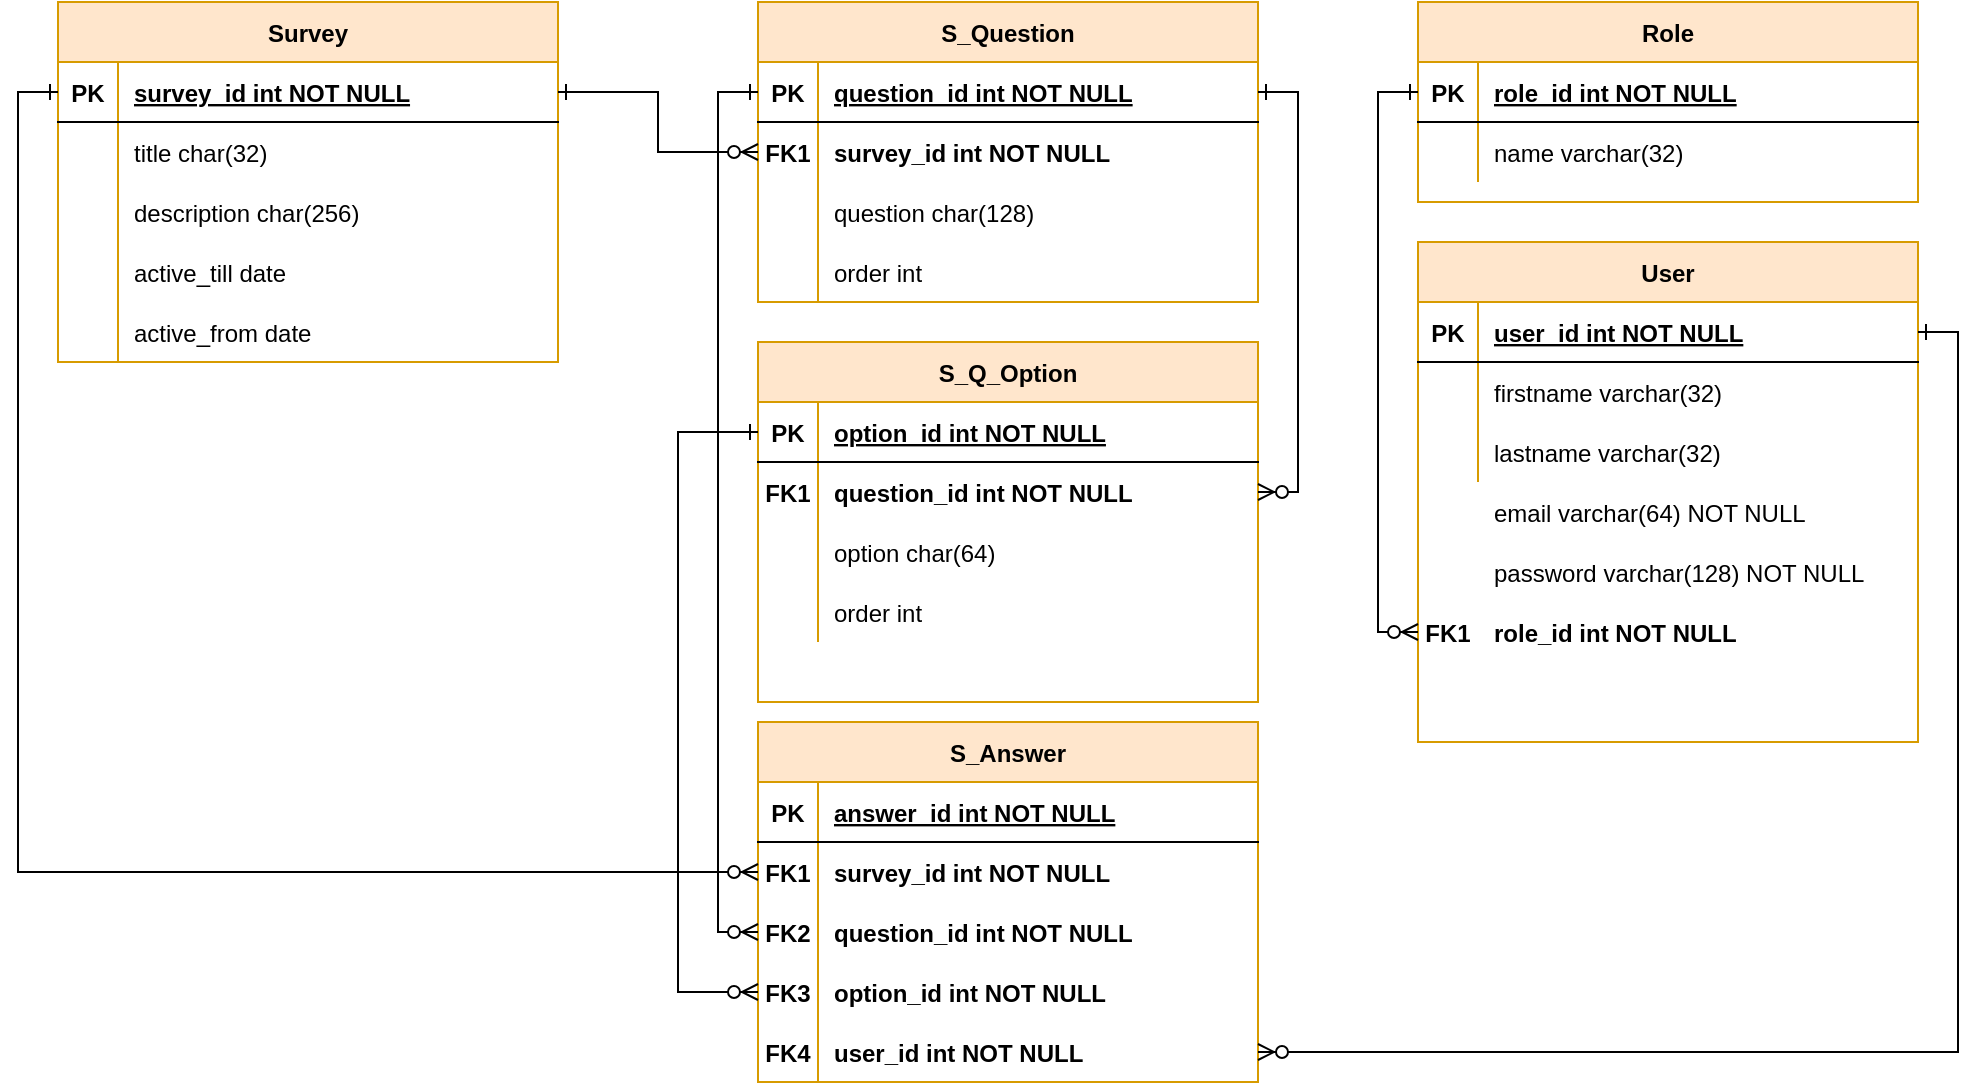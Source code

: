 <mxfile version="14.2.9" type="github">
  <diagram id="R2lEEEUBdFMjLlhIrx00" name="Page-1">
    <mxGraphModel dx="2400" dy="808" grid="1" gridSize="10" guides="1" tooltips="1" connect="1" arrows="1" fold="1" page="1" pageScale="1" pageWidth="850" pageHeight="1100" math="0" shadow="0" extFonts="Permanent Marker^https://fonts.googleapis.com/css?family=Permanent+Marker">
      <root>
        <mxCell id="0" />
        <mxCell id="1" parent="0" />
        <mxCell id="ZuZEplGyEyA68ICNZXl8-13" value="Role" style="shape=table;startSize=30;container=1;collapsible=1;childLayout=tableLayout;fixedRows=1;rowLines=0;fontStyle=1;align=center;resizeLast=1;fillColor=#ffe6cc;strokeColor=#d79b00;" vertex="1" parent="1">
          <mxGeometry x="630" y="80" width="250" height="100" as="geometry" />
        </mxCell>
        <mxCell id="ZuZEplGyEyA68ICNZXl8-14" value="" style="shape=partialRectangle;collapsible=0;dropTarget=0;pointerEvents=0;fillColor=none;points=[[0,0.5],[1,0.5]];portConstraint=eastwest;top=0;left=0;right=0;bottom=1;" vertex="1" parent="ZuZEplGyEyA68ICNZXl8-13">
          <mxGeometry y="30" width="250" height="30" as="geometry" />
        </mxCell>
        <mxCell id="ZuZEplGyEyA68ICNZXl8-15" value="PK" style="shape=partialRectangle;overflow=hidden;connectable=0;fillColor=none;top=0;left=0;bottom=0;right=0;fontStyle=1;" vertex="1" parent="ZuZEplGyEyA68ICNZXl8-14">
          <mxGeometry width="30" height="30" as="geometry" />
        </mxCell>
        <mxCell id="ZuZEplGyEyA68ICNZXl8-16" value="role_id int NOT NULL " style="shape=partialRectangle;overflow=hidden;connectable=0;fillColor=none;top=0;left=0;bottom=0;right=0;align=left;spacingLeft=6;fontStyle=5;" vertex="1" parent="ZuZEplGyEyA68ICNZXl8-14">
          <mxGeometry x="30" width="220" height="30" as="geometry" />
        </mxCell>
        <mxCell id="ZuZEplGyEyA68ICNZXl8-17" value="" style="shape=partialRectangle;collapsible=0;dropTarget=0;pointerEvents=0;fillColor=none;points=[[0,0.5],[1,0.5]];portConstraint=eastwest;top=0;left=0;right=0;bottom=0;" vertex="1" parent="ZuZEplGyEyA68ICNZXl8-13">
          <mxGeometry y="60" width="250" height="30" as="geometry" />
        </mxCell>
        <mxCell id="ZuZEplGyEyA68ICNZXl8-18" value="" style="shape=partialRectangle;overflow=hidden;connectable=0;fillColor=none;top=0;left=0;bottom=0;right=0;" vertex="1" parent="ZuZEplGyEyA68ICNZXl8-17">
          <mxGeometry width="30" height="30" as="geometry" />
        </mxCell>
        <mxCell id="ZuZEplGyEyA68ICNZXl8-19" value="name varchar(32)" style="shape=partialRectangle;overflow=hidden;connectable=0;fillColor=none;top=0;left=0;bottom=0;right=0;align=left;spacingLeft=6;" vertex="1" parent="ZuZEplGyEyA68ICNZXl8-17">
          <mxGeometry x="30" width="220" height="30" as="geometry" />
        </mxCell>
        <mxCell id="ZuZEplGyEyA68ICNZXl8-20" value="Survey" style="shape=table;startSize=30;container=1;collapsible=1;childLayout=tableLayout;fixedRows=1;rowLines=0;fontStyle=1;align=center;resizeLast=1;fillColor=#ffe6cc;strokeColor=#d79b00;" vertex="1" parent="1">
          <mxGeometry x="-50" y="80" width="250" height="180" as="geometry" />
        </mxCell>
        <mxCell id="ZuZEplGyEyA68ICNZXl8-21" value="" style="shape=partialRectangle;collapsible=0;dropTarget=0;pointerEvents=0;fillColor=none;points=[[0,0.5],[1,0.5]];portConstraint=eastwest;top=0;left=0;right=0;bottom=1;" vertex="1" parent="ZuZEplGyEyA68ICNZXl8-20">
          <mxGeometry y="30" width="250" height="30" as="geometry" />
        </mxCell>
        <mxCell id="ZuZEplGyEyA68ICNZXl8-22" value="PK" style="shape=partialRectangle;overflow=hidden;connectable=0;fillColor=none;top=0;left=0;bottom=0;right=0;fontStyle=1;" vertex="1" parent="ZuZEplGyEyA68ICNZXl8-21">
          <mxGeometry width="30" height="30" as="geometry" />
        </mxCell>
        <mxCell id="ZuZEplGyEyA68ICNZXl8-23" value="survey_id int NOT NULL " style="shape=partialRectangle;overflow=hidden;connectable=0;fillColor=none;top=0;left=0;bottom=0;right=0;align=left;spacingLeft=6;fontStyle=5;" vertex="1" parent="ZuZEplGyEyA68ICNZXl8-21">
          <mxGeometry x="30" width="220" height="30" as="geometry" />
        </mxCell>
        <mxCell id="ZuZEplGyEyA68ICNZXl8-79" value="" style="shape=partialRectangle;collapsible=0;dropTarget=0;pointerEvents=0;fillColor=none;points=[[0,0.5],[1,0.5]];portConstraint=eastwest;top=0;left=0;right=0;bottom=0;" vertex="1" parent="ZuZEplGyEyA68ICNZXl8-20">
          <mxGeometry y="60" width="250" height="30" as="geometry" />
        </mxCell>
        <mxCell id="ZuZEplGyEyA68ICNZXl8-80" value="" style="shape=partialRectangle;overflow=hidden;connectable=0;fillColor=none;top=0;left=0;bottom=0;right=0;" vertex="1" parent="ZuZEplGyEyA68ICNZXl8-79">
          <mxGeometry width="30" height="30" as="geometry" />
        </mxCell>
        <mxCell id="ZuZEplGyEyA68ICNZXl8-81" value="title char(32)" style="shape=partialRectangle;overflow=hidden;connectable=0;fillColor=none;top=0;left=0;bottom=0;right=0;align=left;spacingLeft=6;" vertex="1" parent="ZuZEplGyEyA68ICNZXl8-79">
          <mxGeometry x="30" width="220" height="30" as="geometry" />
        </mxCell>
        <mxCell id="ZuZEplGyEyA68ICNZXl8-76" value="" style="shape=partialRectangle;collapsible=0;dropTarget=0;pointerEvents=0;fillColor=none;points=[[0,0.5],[1,0.5]];portConstraint=eastwest;top=0;left=0;right=0;bottom=0;" vertex="1" parent="ZuZEplGyEyA68ICNZXl8-20">
          <mxGeometry y="90" width="250" height="30" as="geometry" />
        </mxCell>
        <mxCell id="ZuZEplGyEyA68ICNZXl8-77" value="" style="shape=partialRectangle;overflow=hidden;connectable=0;fillColor=none;top=0;left=0;bottom=0;right=0;" vertex="1" parent="ZuZEplGyEyA68ICNZXl8-76">
          <mxGeometry width="30" height="30" as="geometry" />
        </mxCell>
        <mxCell id="ZuZEplGyEyA68ICNZXl8-78" value="description char(256)" style="shape=partialRectangle;overflow=hidden;connectable=0;fillColor=none;top=0;left=0;bottom=0;right=0;align=left;spacingLeft=6;" vertex="1" parent="ZuZEplGyEyA68ICNZXl8-76">
          <mxGeometry x="30" width="220" height="30" as="geometry" />
        </mxCell>
        <mxCell id="ZuZEplGyEyA68ICNZXl8-70" value="" style="shape=partialRectangle;collapsible=0;dropTarget=0;pointerEvents=0;fillColor=none;points=[[0,0.5],[1,0.5]];portConstraint=eastwest;top=0;left=0;right=0;bottom=0;" vertex="1" parent="ZuZEplGyEyA68ICNZXl8-20">
          <mxGeometry y="120" width="250" height="30" as="geometry" />
        </mxCell>
        <mxCell id="ZuZEplGyEyA68ICNZXl8-71" value="" style="shape=partialRectangle;overflow=hidden;connectable=0;fillColor=none;top=0;left=0;bottom=0;right=0;" vertex="1" parent="ZuZEplGyEyA68ICNZXl8-70">
          <mxGeometry width="30" height="30" as="geometry" />
        </mxCell>
        <mxCell id="ZuZEplGyEyA68ICNZXl8-72" value="active_till date" style="shape=partialRectangle;overflow=hidden;connectable=0;fillColor=none;top=0;left=0;bottom=0;right=0;align=left;spacingLeft=6;" vertex="1" parent="ZuZEplGyEyA68ICNZXl8-70">
          <mxGeometry x="30" width="220" height="30" as="geometry" />
        </mxCell>
        <mxCell id="ZuZEplGyEyA68ICNZXl8-24" value="" style="shape=partialRectangle;collapsible=0;dropTarget=0;pointerEvents=0;fillColor=none;points=[[0,0.5],[1,0.5]];portConstraint=eastwest;top=0;left=0;right=0;bottom=0;" vertex="1" parent="ZuZEplGyEyA68ICNZXl8-20">
          <mxGeometry y="150" width="250" height="30" as="geometry" />
        </mxCell>
        <mxCell id="ZuZEplGyEyA68ICNZXl8-25" value="" style="shape=partialRectangle;overflow=hidden;connectable=0;fillColor=none;top=0;left=0;bottom=0;right=0;" vertex="1" parent="ZuZEplGyEyA68ICNZXl8-24">
          <mxGeometry width="30" height="30" as="geometry" />
        </mxCell>
        <mxCell id="ZuZEplGyEyA68ICNZXl8-26" value="active_from date" style="shape=partialRectangle;overflow=hidden;connectable=0;fillColor=none;top=0;left=0;bottom=0;right=0;align=left;spacingLeft=6;" vertex="1" parent="ZuZEplGyEyA68ICNZXl8-24">
          <mxGeometry x="30" width="220" height="30" as="geometry" />
        </mxCell>
        <mxCell id="ZuZEplGyEyA68ICNZXl8-27" value="S_Question" style="shape=table;startSize=30;container=1;collapsible=1;childLayout=tableLayout;fixedRows=1;rowLines=0;fontStyle=1;align=center;resizeLast=1;fillColor=#ffe6cc;strokeColor=#d79b00;" vertex="1" parent="1">
          <mxGeometry x="300" y="80" width="250" height="150" as="geometry" />
        </mxCell>
        <mxCell id="ZuZEplGyEyA68ICNZXl8-28" value="" style="shape=partialRectangle;collapsible=0;dropTarget=0;pointerEvents=0;fillColor=none;points=[[0,0.5],[1,0.5]];portConstraint=eastwest;top=0;left=0;right=0;bottom=1;" vertex="1" parent="ZuZEplGyEyA68ICNZXl8-27">
          <mxGeometry y="30" width="250" height="30" as="geometry" />
        </mxCell>
        <mxCell id="ZuZEplGyEyA68ICNZXl8-29" value="PK" style="shape=partialRectangle;overflow=hidden;connectable=0;fillColor=none;top=0;left=0;bottom=0;right=0;fontStyle=1;" vertex="1" parent="ZuZEplGyEyA68ICNZXl8-28">
          <mxGeometry width="30" height="30" as="geometry" />
        </mxCell>
        <mxCell id="ZuZEplGyEyA68ICNZXl8-30" value="question_id int NOT NULL " style="shape=partialRectangle;overflow=hidden;connectable=0;fillColor=none;top=0;left=0;bottom=0;right=0;align=left;spacingLeft=6;fontStyle=5;" vertex="1" parent="ZuZEplGyEyA68ICNZXl8-28">
          <mxGeometry x="30" width="220" height="30" as="geometry" />
        </mxCell>
        <mxCell id="ZuZEplGyEyA68ICNZXl8-85" value="" style="shape=partialRectangle;collapsible=0;dropTarget=0;pointerEvents=0;fillColor=none;points=[[0,0.5],[1,0.5]];portConstraint=eastwest;top=0;left=0;right=0;bottom=0;" vertex="1" parent="ZuZEplGyEyA68ICNZXl8-27">
          <mxGeometry y="60" width="250" height="30" as="geometry" />
        </mxCell>
        <mxCell id="ZuZEplGyEyA68ICNZXl8-86" value="FK1" style="shape=partialRectangle;overflow=hidden;connectable=0;fillColor=none;top=0;left=0;bottom=0;right=0;fontStyle=1" vertex="1" parent="ZuZEplGyEyA68ICNZXl8-85">
          <mxGeometry width="30" height="30" as="geometry" />
        </mxCell>
        <mxCell id="ZuZEplGyEyA68ICNZXl8-87" value="survey_id int NOT NULL" style="shape=partialRectangle;overflow=hidden;connectable=0;fillColor=none;top=0;left=0;bottom=0;right=0;align=left;spacingLeft=6;fontStyle=1" vertex="1" parent="ZuZEplGyEyA68ICNZXl8-85">
          <mxGeometry x="30" width="220" height="30" as="geometry" />
        </mxCell>
        <mxCell id="ZuZEplGyEyA68ICNZXl8-82" value="" style="shape=partialRectangle;collapsible=0;dropTarget=0;pointerEvents=0;fillColor=none;points=[[0,0.5],[1,0.5]];portConstraint=eastwest;top=0;left=0;right=0;bottom=0;" vertex="1" parent="ZuZEplGyEyA68ICNZXl8-27">
          <mxGeometry y="90" width="250" height="30" as="geometry" />
        </mxCell>
        <mxCell id="ZuZEplGyEyA68ICNZXl8-83" value="" style="shape=partialRectangle;overflow=hidden;connectable=0;fillColor=none;top=0;left=0;bottom=0;right=0;" vertex="1" parent="ZuZEplGyEyA68ICNZXl8-82">
          <mxGeometry width="30" height="30" as="geometry" />
        </mxCell>
        <mxCell id="ZuZEplGyEyA68ICNZXl8-84" value="question char(128)" style="shape=partialRectangle;overflow=hidden;connectable=0;fillColor=none;top=0;left=0;bottom=0;right=0;align=left;spacingLeft=6;" vertex="1" parent="ZuZEplGyEyA68ICNZXl8-82">
          <mxGeometry x="30" width="220" height="30" as="geometry" />
        </mxCell>
        <mxCell id="ZuZEplGyEyA68ICNZXl8-128" value="" style="shape=partialRectangle;collapsible=0;dropTarget=0;pointerEvents=0;fillColor=none;points=[[0,0.5],[1,0.5]];portConstraint=eastwest;top=0;left=0;right=0;bottom=0;" vertex="1" parent="ZuZEplGyEyA68ICNZXl8-27">
          <mxGeometry y="120" width="250" height="30" as="geometry" />
        </mxCell>
        <mxCell id="ZuZEplGyEyA68ICNZXl8-129" value="" style="shape=partialRectangle;overflow=hidden;connectable=0;fillColor=none;top=0;left=0;bottom=0;right=0;" vertex="1" parent="ZuZEplGyEyA68ICNZXl8-128">
          <mxGeometry width="30" height="30" as="geometry" />
        </mxCell>
        <mxCell id="ZuZEplGyEyA68ICNZXl8-130" value="order int" style="shape=partialRectangle;overflow=hidden;connectable=0;fillColor=none;top=0;left=0;bottom=0;right=0;align=left;spacingLeft=6;" vertex="1" parent="ZuZEplGyEyA68ICNZXl8-128">
          <mxGeometry x="30" width="220" height="30" as="geometry" />
        </mxCell>
        <mxCell id="ZuZEplGyEyA68ICNZXl8-34" value="S_Q_Option" style="shape=table;startSize=30;container=1;collapsible=1;childLayout=tableLayout;fixedRows=1;rowLines=0;fontStyle=1;align=center;resizeLast=1;fillColor=#ffe6cc;strokeColor=#d79b00;" vertex="1" parent="1">
          <mxGeometry x="300" y="250" width="250" height="180" as="geometry" />
        </mxCell>
        <mxCell id="ZuZEplGyEyA68ICNZXl8-35" value="" style="shape=partialRectangle;collapsible=0;dropTarget=0;pointerEvents=0;fillColor=none;points=[[0,0.5],[1,0.5]];portConstraint=eastwest;top=0;left=0;right=0;bottom=1;" vertex="1" parent="ZuZEplGyEyA68ICNZXl8-34">
          <mxGeometry y="30" width="250" height="30" as="geometry" />
        </mxCell>
        <mxCell id="ZuZEplGyEyA68ICNZXl8-36" value="PK" style="shape=partialRectangle;overflow=hidden;connectable=0;fillColor=none;top=0;left=0;bottom=0;right=0;fontStyle=1;" vertex="1" parent="ZuZEplGyEyA68ICNZXl8-35">
          <mxGeometry width="30" height="30" as="geometry" />
        </mxCell>
        <mxCell id="ZuZEplGyEyA68ICNZXl8-37" value="option_id int NOT NULL " style="shape=partialRectangle;overflow=hidden;connectable=0;fillColor=none;top=0;left=0;bottom=0;right=0;align=left;spacingLeft=6;fontStyle=5;" vertex="1" parent="ZuZEplGyEyA68ICNZXl8-35">
          <mxGeometry x="30" width="220" height="30" as="geometry" />
        </mxCell>
        <mxCell id="ZuZEplGyEyA68ICNZXl8-89" value="" style="shape=partialRectangle;collapsible=0;dropTarget=0;pointerEvents=0;fillColor=none;points=[[0,0.5],[1,0.5]];portConstraint=eastwest;top=0;left=0;right=0;bottom=0;" vertex="1" parent="ZuZEplGyEyA68ICNZXl8-34">
          <mxGeometry y="60" width="250" height="30" as="geometry" />
        </mxCell>
        <mxCell id="ZuZEplGyEyA68ICNZXl8-90" value="FK1" style="shape=partialRectangle;overflow=hidden;connectable=0;fillColor=none;top=0;left=0;bottom=0;right=0;fontStyle=1" vertex="1" parent="ZuZEplGyEyA68ICNZXl8-89">
          <mxGeometry width="30" height="30" as="geometry" />
        </mxCell>
        <mxCell id="ZuZEplGyEyA68ICNZXl8-91" value="question_id int NOT NULL" style="shape=partialRectangle;overflow=hidden;connectable=0;fillColor=none;top=0;left=0;bottom=0;right=0;align=left;spacingLeft=6;fontStyle=1" vertex="1" parent="ZuZEplGyEyA68ICNZXl8-89">
          <mxGeometry x="30" width="220" height="30" as="geometry" />
        </mxCell>
        <mxCell id="ZuZEplGyEyA68ICNZXl8-123" value="" style="shape=partialRectangle;collapsible=0;dropTarget=0;pointerEvents=0;fillColor=none;points=[[0,0.5],[1,0.5]];portConstraint=eastwest;top=0;left=0;right=0;bottom=0;" vertex="1" parent="ZuZEplGyEyA68ICNZXl8-34">
          <mxGeometry y="90" width="250" height="30" as="geometry" />
        </mxCell>
        <mxCell id="ZuZEplGyEyA68ICNZXl8-124" value="" style="shape=partialRectangle;overflow=hidden;connectable=0;fillColor=none;top=0;left=0;bottom=0;right=0;" vertex="1" parent="ZuZEplGyEyA68ICNZXl8-123">
          <mxGeometry width="30" height="30" as="geometry" />
        </mxCell>
        <mxCell id="ZuZEplGyEyA68ICNZXl8-125" value="option char(64)" style="shape=partialRectangle;overflow=hidden;connectable=0;fillColor=none;top=0;left=0;bottom=0;right=0;align=left;spacingLeft=6;" vertex="1" parent="ZuZEplGyEyA68ICNZXl8-123">
          <mxGeometry x="30" width="220" height="30" as="geometry" />
        </mxCell>
        <mxCell id="ZuZEplGyEyA68ICNZXl8-92" value="" style="shape=partialRectangle;collapsible=0;dropTarget=0;pointerEvents=0;fillColor=none;points=[[0,0.5],[1,0.5]];portConstraint=eastwest;top=0;left=0;right=0;bottom=0;" vertex="1" parent="ZuZEplGyEyA68ICNZXl8-34">
          <mxGeometry y="120" width="250" height="30" as="geometry" />
        </mxCell>
        <mxCell id="ZuZEplGyEyA68ICNZXl8-93" value="" style="shape=partialRectangle;overflow=hidden;connectable=0;fillColor=none;top=0;left=0;bottom=0;right=0;" vertex="1" parent="ZuZEplGyEyA68ICNZXl8-92">
          <mxGeometry width="30" height="30" as="geometry" />
        </mxCell>
        <mxCell id="ZuZEplGyEyA68ICNZXl8-94" value="order int" style="shape=partialRectangle;overflow=hidden;connectable=0;fillColor=none;top=0;left=0;bottom=0;right=0;align=left;spacingLeft=6;" vertex="1" parent="ZuZEplGyEyA68ICNZXl8-92">
          <mxGeometry x="30" width="220" height="30" as="geometry" />
        </mxCell>
        <mxCell id="ZuZEplGyEyA68ICNZXl8-42" value="" style="group" vertex="1" connectable="0" parent="1">
          <mxGeometry x="630" y="200" width="250" height="220" as="geometry" />
        </mxCell>
        <mxCell id="ZuZEplGyEyA68ICNZXl8-1" value="User" style="shape=table;startSize=30;container=1;collapsible=1;childLayout=tableLayout;fixedRows=1;rowLines=0;fontStyle=1;align=center;resizeLast=1;fillColor=#ffe6cc;strokeColor=#d79b00;" vertex="1" parent="ZuZEplGyEyA68ICNZXl8-42">
          <mxGeometry width="250" height="250" as="geometry" />
        </mxCell>
        <mxCell id="ZuZEplGyEyA68ICNZXl8-2" value="" style="shape=partialRectangle;collapsible=0;dropTarget=0;pointerEvents=0;fillColor=none;points=[[0,0.5],[1,0.5]];portConstraint=eastwest;top=0;left=0;right=0;bottom=1;" vertex="1" parent="ZuZEplGyEyA68ICNZXl8-1">
          <mxGeometry y="30" width="250" height="30" as="geometry" />
        </mxCell>
        <mxCell id="ZuZEplGyEyA68ICNZXl8-3" value="PK" style="shape=partialRectangle;overflow=hidden;connectable=0;fillColor=none;top=0;left=0;bottom=0;right=0;fontStyle=1;" vertex="1" parent="ZuZEplGyEyA68ICNZXl8-2">
          <mxGeometry width="30" height="30" as="geometry" />
        </mxCell>
        <mxCell id="ZuZEplGyEyA68ICNZXl8-4" value="user_id int NOT NULL " style="shape=partialRectangle;overflow=hidden;connectable=0;fillColor=none;top=0;left=0;bottom=0;right=0;align=left;spacingLeft=6;fontStyle=5;" vertex="1" parent="ZuZEplGyEyA68ICNZXl8-2">
          <mxGeometry x="30" width="220" height="30" as="geometry" />
        </mxCell>
        <mxCell id="ZuZEplGyEyA68ICNZXl8-67" value="" style="shape=partialRectangle;collapsible=0;dropTarget=0;pointerEvents=0;fillColor=none;points=[[0,0.5],[1,0.5]];portConstraint=eastwest;top=0;left=0;right=0;bottom=0;" vertex="1" parent="ZuZEplGyEyA68ICNZXl8-1">
          <mxGeometry y="60" width="250" height="30" as="geometry" />
        </mxCell>
        <mxCell id="ZuZEplGyEyA68ICNZXl8-68" value="" style="shape=partialRectangle;overflow=hidden;connectable=0;fillColor=none;top=0;left=0;bottom=0;right=0;" vertex="1" parent="ZuZEplGyEyA68ICNZXl8-67">
          <mxGeometry width="30" height="30" as="geometry" />
        </mxCell>
        <mxCell id="ZuZEplGyEyA68ICNZXl8-69" value="firstname varchar(32)" style="shape=partialRectangle;overflow=hidden;connectable=0;fillColor=none;top=0;left=0;bottom=0;right=0;align=left;spacingLeft=6;" vertex="1" parent="ZuZEplGyEyA68ICNZXl8-67">
          <mxGeometry x="30" width="220" height="30" as="geometry" />
        </mxCell>
        <mxCell id="ZuZEplGyEyA68ICNZXl8-5" value="" style="shape=partialRectangle;collapsible=0;dropTarget=0;pointerEvents=0;fillColor=none;points=[[0,0.5],[1,0.5]];portConstraint=eastwest;top=0;left=0;right=0;bottom=0;" vertex="1" parent="ZuZEplGyEyA68ICNZXl8-1">
          <mxGeometry y="90" width="250" height="30" as="geometry" />
        </mxCell>
        <mxCell id="ZuZEplGyEyA68ICNZXl8-6" value="" style="shape=partialRectangle;overflow=hidden;connectable=0;fillColor=none;top=0;left=0;bottom=0;right=0;" vertex="1" parent="ZuZEplGyEyA68ICNZXl8-5">
          <mxGeometry width="30" height="30" as="geometry" />
        </mxCell>
        <mxCell id="ZuZEplGyEyA68ICNZXl8-7" value="lastname varchar(32)" style="shape=partialRectangle;overflow=hidden;connectable=0;fillColor=none;top=0;left=0;bottom=0;right=0;align=left;spacingLeft=6;" vertex="1" parent="ZuZEplGyEyA68ICNZXl8-5">
          <mxGeometry x="30" width="220" height="30" as="geometry" />
        </mxCell>
        <mxCell id="ZuZEplGyEyA68ICNZXl8-44" value="FK1" style="shape=partialRectangle;overflow=hidden;connectable=0;fillColor=none;top=0;left=0;bottom=0;right=0;fontStyle=1" vertex="1" parent="ZuZEplGyEyA68ICNZXl8-42">
          <mxGeometry y="180" width="30" height="30" as="geometry" />
        </mxCell>
        <mxCell id="ZuZEplGyEyA68ICNZXl8-50" value="" style="shape=partialRectangle;collapsible=0;dropTarget=0;pointerEvents=0;fillColor=none;points=[[0,0.5],[1,0.5]];portConstraint=eastwest;top=0;left=0;right=0;bottom=0;" vertex="1" parent="ZuZEplGyEyA68ICNZXl8-42">
          <mxGeometry y="120" width="250" height="30" as="geometry" />
        </mxCell>
        <mxCell id="ZuZEplGyEyA68ICNZXl8-51" value="" style="shape=partialRectangle;overflow=hidden;connectable=0;fillColor=none;top=0;left=0;bottom=0;right=0;" vertex="1" parent="ZuZEplGyEyA68ICNZXl8-50">
          <mxGeometry width="30" height="30" as="geometry" />
        </mxCell>
        <mxCell id="ZuZEplGyEyA68ICNZXl8-52" value="email varchar(64) NOT NULL" style="shape=partialRectangle;overflow=hidden;connectable=0;fillColor=none;top=0;left=0;bottom=0;right=0;align=left;spacingLeft=6;" vertex="1" parent="ZuZEplGyEyA68ICNZXl8-50">
          <mxGeometry x="30" width="220" height="30" as="geometry" />
        </mxCell>
        <mxCell id="ZuZEplGyEyA68ICNZXl8-53" value="" style="shape=partialRectangle;collapsible=0;dropTarget=0;pointerEvents=0;fillColor=none;points=[[0,0.5],[1,0.5]];portConstraint=eastwest;top=0;left=0;right=0;bottom=0;" vertex="1" parent="ZuZEplGyEyA68ICNZXl8-42">
          <mxGeometry y="150" width="250" height="30" as="geometry" />
        </mxCell>
        <mxCell id="ZuZEplGyEyA68ICNZXl8-54" value="" style="shape=partialRectangle;overflow=hidden;connectable=0;fillColor=none;top=0;left=0;bottom=0;right=0;" vertex="1" parent="ZuZEplGyEyA68ICNZXl8-53">
          <mxGeometry width="30" height="30" as="geometry" />
        </mxCell>
        <mxCell id="ZuZEplGyEyA68ICNZXl8-55" value="password varchar(128) NOT NULL" style="shape=partialRectangle;overflow=hidden;connectable=0;fillColor=none;top=0;left=0;bottom=0;right=0;align=left;spacingLeft=6;" vertex="1" parent="ZuZEplGyEyA68ICNZXl8-53">
          <mxGeometry x="30" width="220" height="30" as="geometry" />
        </mxCell>
        <mxCell id="ZuZEplGyEyA68ICNZXl8-56" value="" style="shape=partialRectangle;collapsible=0;dropTarget=0;pointerEvents=0;fillColor=none;points=[[0,0.5],[1,0.5]];portConstraint=eastwest;top=0;left=0;right=0;bottom=0;fontStyle=1" vertex="1" parent="ZuZEplGyEyA68ICNZXl8-42">
          <mxGeometry y="180" width="250" height="30" as="geometry" />
        </mxCell>
        <mxCell id="ZuZEplGyEyA68ICNZXl8-58" value="role_id int NOT NULL" style="shape=partialRectangle;overflow=hidden;connectable=0;fillColor=none;top=0;left=0;bottom=0;right=0;align=left;spacingLeft=6;fontStyle=1" vertex="1" parent="ZuZEplGyEyA68ICNZXl8-56">
          <mxGeometry x="30" width="220" height="30" as="geometry" />
        </mxCell>
        <mxCell id="ZuZEplGyEyA68ICNZXl8-88" style="edgeStyle=orthogonalEdgeStyle;rounded=0;orthogonalLoop=1;jettySize=auto;html=1;entryX=1;entryY=0.5;entryDx=0;entryDy=0;startArrow=ERzeroToMany;startFill=1;endArrow=ERone;endFill=0;" edge="1" parent="1" source="ZuZEplGyEyA68ICNZXl8-85" target="ZuZEplGyEyA68ICNZXl8-21">
          <mxGeometry relative="1" as="geometry" />
        </mxCell>
        <mxCell id="ZuZEplGyEyA68ICNZXl8-96" style="edgeStyle=orthogonalEdgeStyle;rounded=0;orthogonalLoop=1;jettySize=auto;html=1;entryX=1;entryY=0.5;entryDx=0;entryDy=0;startArrow=ERzeroToMany;startFill=1;endArrow=ERone;endFill=0;" edge="1" parent="1" source="ZuZEplGyEyA68ICNZXl8-89" target="ZuZEplGyEyA68ICNZXl8-28">
          <mxGeometry relative="1" as="geometry">
            <Array as="points">
              <mxPoint x="570" y="325" />
              <mxPoint x="570" y="125" />
            </Array>
          </mxGeometry>
        </mxCell>
        <mxCell id="ZuZEplGyEyA68ICNZXl8-97" style="edgeStyle=orthogonalEdgeStyle;rounded=0;orthogonalLoop=1;jettySize=auto;html=1;entryX=0;entryY=0.5;entryDx=0;entryDy=0;startArrow=ERzeroToMany;startFill=1;endArrow=ERone;endFill=0;" edge="1" parent="1" source="ZuZEplGyEyA68ICNZXl8-56" target="ZuZEplGyEyA68ICNZXl8-14">
          <mxGeometry relative="1" as="geometry" />
        </mxCell>
        <mxCell id="ZuZEplGyEyA68ICNZXl8-98" value="S_Answer" style="shape=table;startSize=30;container=1;collapsible=1;childLayout=tableLayout;fixedRows=1;rowLines=0;fontStyle=1;align=center;resizeLast=1;fillColor=#ffe6cc;strokeColor=#d79b00;" vertex="1" parent="1">
          <mxGeometry x="300" y="440" width="250" height="180" as="geometry" />
        </mxCell>
        <mxCell id="ZuZEplGyEyA68ICNZXl8-99" value="" style="shape=partialRectangle;collapsible=0;dropTarget=0;pointerEvents=0;fillColor=none;points=[[0,0.5],[1,0.5]];portConstraint=eastwest;top=0;left=0;right=0;bottom=1;" vertex="1" parent="ZuZEplGyEyA68ICNZXl8-98">
          <mxGeometry y="30" width="250" height="30" as="geometry" />
        </mxCell>
        <mxCell id="ZuZEplGyEyA68ICNZXl8-100" value="PK" style="shape=partialRectangle;overflow=hidden;connectable=0;fillColor=none;top=0;left=0;bottom=0;right=0;fontStyle=1;" vertex="1" parent="ZuZEplGyEyA68ICNZXl8-99">
          <mxGeometry width="30" height="30" as="geometry" />
        </mxCell>
        <mxCell id="ZuZEplGyEyA68ICNZXl8-101" value="answer_id int NOT NULL " style="shape=partialRectangle;overflow=hidden;connectable=0;fillColor=none;top=0;left=0;bottom=0;right=0;align=left;spacingLeft=6;fontStyle=5;" vertex="1" parent="ZuZEplGyEyA68ICNZXl8-99">
          <mxGeometry x="30" width="220" height="30" as="geometry" />
        </mxCell>
        <mxCell id="ZuZEplGyEyA68ICNZXl8-114" value="" style="shape=partialRectangle;collapsible=0;dropTarget=0;pointerEvents=0;fillColor=none;points=[[0,0.5],[1,0.5]];portConstraint=eastwest;top=0;left=0;right=0;bottom=0;" vertex="1" parent="ZuZEplGyEyA68ICNZXl8-98">
          <mxGeometry y="60" width="250" height="30" as="geometry" />
        </mxCell>
        <mxCell id="ZuZEplGyEyA68ICNZXl8-115" value="FK1" style="shape=partialRectangle;overflow=hidden;connectable=0;fillColor=none;top=0;left=0;bottom=0;right=0;fontStyle=1" vertex="1" parent="ZuZEplGyEyA68ICNZXl8-114">
          <mxGeometry width="30" height="30" as="geometry" />
        </mxCell>
        <mxCell id="ZuZEplGyEyA68ICNZXl8-116" value="survey_id int NOT NULL" style="shape=partialRectangle;overflow=hidden;connectable=0;fillColor=none;top=0;left=0;bottom=0;right=0;align=left;spacingLeft=6;fontStyle=1" vertex="1" parent="ZuZEplGyEyA68ICNZXl8-114">
          <mxGeometry x="30" width="220" height="30" as="geometry" />
        </mxCell>
        <mxCell id="ZuZEplGyEyA68ICNZXl8-102" value="" style="shape=partialRectangle;collapsible=0;dropTarget=0;pointerEvents=0;fillColor=none;points=[[0,0.5],[1,0.5]];portConstraint=eastwest;top=0;left=0;right=0;bottom=0;" vertex="1" parent="ZuZEplGyEyA68ICNZXl8-98">
          <mxGeometry y="90" width="250" height="30" as="geometry" />
        </mxCell>
        <mxCell id="ZuZEplGyEyA68ICNZXl8-103" value="FK2" style="shape=partialRectangle;overflow=hidden;connectable=0;fillColor=none;top=0;left=0;bottom=0;right=0;fontStyle=1" vertex="1" parent="ZuZEplGyEyA68ICNZXl8-102">
          <mxGeometry width="30" height="30" as="geometry" />
        </mxCell>
        <mxCell id="ZuZEplGyEyA68ICNZXl8-104" value="question_id int NOT NULL" style="shape=partialRectangle;overflow=hidden;connectable=0;fillColor=none;top=0;left=0;bottom=0;right=0;align=left;spacingLeft=6;fontStyle=1" vertex="1" parent="ZuZEplGyEyA68ICNZXl8-102">
          <mxGeometry x="30" width="220" height="30" as="geometry" />
        </mxCell>
        <mxCell id="ZuZEplGyEyA68ICNZXl8-105" value="" style="shape=partialRectangle;collapsible=0;dropTarget=0;pointerEvents=0;fillColor=none;points=[[0,0.5],[1,0.5]];portConstraint=eastwest;top=0;left=0;right=0;bottom=0;" vertex="1" parent="ZuZEplGyEyA68ICNZXl8-98">
          <mxGeometry y="120" width="250" height="30" as="geometry" />
        </mxCell>
        <mxCell id="ZuZEplGyEyA68ICNZXl8-106" value="FK3" style="shape=partialRectangle;overflow=hidden;connectable=0;fillColor=none;top=0;left=0;bottom=0;right=0;fontStyle=1" vertex="1" parent="ZuZEplGyEyA68ICNZXl8-105">
          <mxGeometry width="30" height="30" as="geometry" />
        </mxCell>
        <mxCell id="ZuZEplGyEyA68ICNZXl8-107" value="option_id int NOT NULL" style="shape=partialRectangle;overflow=hidden;connectable=0;fillColor=none;top=0;left=0;bottom=0;right=0;align=left;spacingLeft=6;fontStyle=1" vertex="1" parent="ZuZEplGyEyA68ICNZXl8-105">
          <mxGeometry x="30" width="220" height="30" as="geometry" />
        </mxCell>
        <mxCell id="ZuZEplGyEyA68ICNZXl8-108" value="" style="shape=partialRectangle;collapsible=0;dropTarget=0;pointerEvents=0;fillColor=none;points=[[0,0.5],[1,0.5]];portConstraint=eastwest;top=0;left=0;right=0;bottom=0;" vertex="1" parent="ZuZEplGyEyA68ICNZXl8-98">
          <mxGeometry y="150" width="250" height="30" as="geometry" />
        </mxCell>
        <mxCell id="ZuZEplGyEyA68ICNZXl8-109" value="FK4" style="shape=partialRectangle;overflow=hidden;connectable=0;fillColor=none;top=0;left=0;bottom=0;right=0;fontStyle=1" vertex="1" parent="ZuZEplGyEyA68ICNZXl8-108">
          <mxGeometry width="30" height="30" as="geometry" />
        </mxCell>
        <mxCell id="ZuZEplGyEyA68ICNZXl8-110" value="user_id int NOT NULL" style="shape=partialRectangle;overflow=hidden;connectable=0;fillColor=none;top=0;left=0;bottom=0;right=0;align=left;spacingLeft=6;fontStyle=1" vertex="1" parent="ZuZEplGyEyA68ICNZXl8-108">
          <mxGeometry x="30" width="220" height="30" as="geometry" />
        </mxCell>
        <mxCell id="ZuZEplGyEyA68ICNZXl8-117" style="edgeStyle=orthogonalEdgeStyle;rounded=0;orthogonalLoop=1;jettySize=auto;html=1;entryX=0;entryY=0.5;entryDx=0;entryDy=0;startArrow=ERzeroToMany;startFill=1;endArrow=ERone;endFill=0;" edge="1" parent="1" source="ZuZEplGyEyA68ICNZXl8-114" target="ZuZEplGyEyA68ICNZXl8-21">
          <mxGeometry relative="1" as="geometry" />
        </mxCell>
        <mxCell id="ZuZEplGyEyA68ICNZXl8-120" style="edgeStyle=orthogonalEdgeStyle;rounded=0;orthogonalLoop=1;jettySize=auto;html=1;entryX=1;entryY=0.5;entryDx=0;entryDy=0;startArrow=ERzeroToMany;startFill=1;endArrow=ERone;endFill=0;" edge="1" parent="1" source="ZuZEplGyEyA68ICNZXl8-108" target="ZuZEplGyEyA68ICNZXl8-2">
          <mxGeometry relative="1" as="geometry" />
        </mxCell>
        <mxCell id="ZuZEplGyEyA68ICNZXl8-121" style="edgeStyle=orthogonalEdgeStyle;rounded=0;orthogonalLoop=1;jettySize=auto;html=1;entryX=0;entryY=0.5;entryDx=0;entryDy=0;startArrow=ERzeroToMany;startFill=1;endArrow=ERone;endFill=0;" edge="1" parent="1" source="ZuZEplGyEyA68ICNZXl8-102" target="ZuZEplGyEyA68ICNZXl8-28">
          <mxGeometry relative="1" as="geometry" />
        </mxCell>
        <mxCell id="ZuZEplGyEyA68ICNZXl8-126" style="edgeStyle=orthogonalEdgeStyle;rounded=0;orthogonalLoop=1;jettySize=auto;html=1;entryX=0;entryY=0.5;entryDx=0;entryDy=0;startArrow=ERzeroToMany;startFill=1;endArrow=ERone;endFill=0;" edge="1" parent="1" source="ZuZEplGyEyA68ICNZXl8-105" target="ZuZEplGyEyA68ICNZXl8-35">
          <mxGeometry relative="1" as="geometry">
            <Array as="points">
              <mxPoint x="260" y="575" />
              <mxPoint x="260" y="295" />
            </Array>
          </mxGeometry>
        </mxCell>
      </root>
    </mxGraphModel>
  </diagram>
</mxfile>
